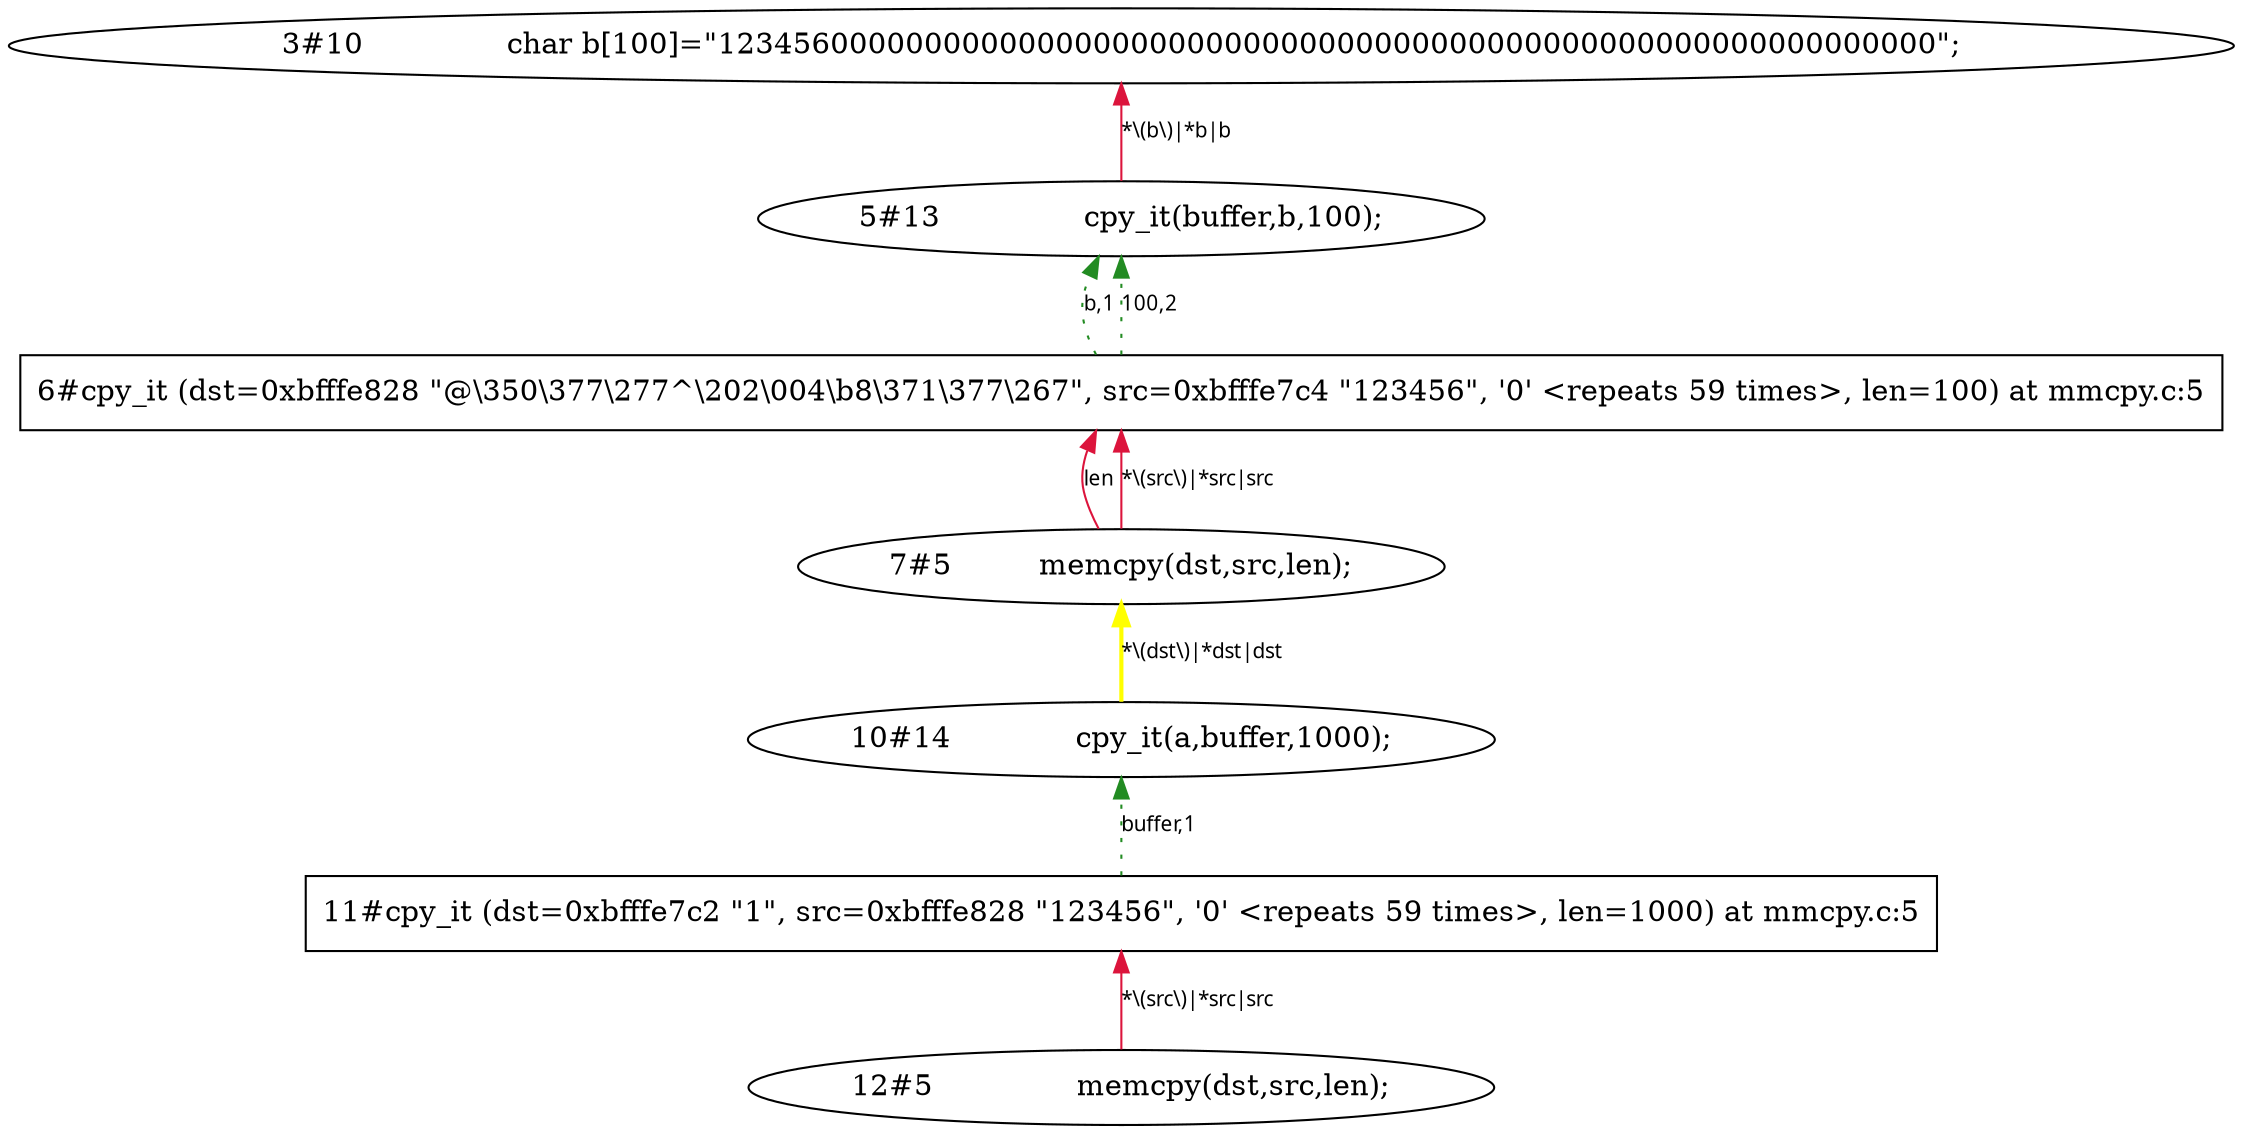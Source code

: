 digraph tiantgraph{
rankdir="BT";
"3#10		char b[100]=\"12345600000000000000000000000000000000000000000000000000000000000\";";
"5#13		cpy_it(buffer,b,100);";
"6#cpy_it (dst=0xbfffe828 \"@\\350\\377\\277^\\202\\004\\b8\\371\\377\\267\", src=0xbfffe7c4 \"123456\", '0' <repeats 59 times>, len=100) at mmcpy.c:5"[shape="record"];
"7#5		memcpy(dst,src,len);";
"10#14		cpy_it(a,buffer,1000);";
"11#cpy_it (dst=0xbfffe7c2 \"1\", src=0xbfffe828 \"123456\", '0' <repeats 59 times>, len=1000) at mmcpy.c:5"[shape="record"];
"12#5		memcpy(dst,src,len);";
edge [fontname = "Verdana", fontsize = 10, color="crimson", style="solid"];
"12#5		memcpy(dst,src,len);"->"11#cpy_it (dst=0xbfffe7c2 \"1\", src=0xbfffe828 \"123456\", '0' <repeats 59 times>, len=1000) at mmcpy.c:5"[label="*\\(src\\)|*src|src"];
"5#13		cpy_it(buffer,b,100);"->"3#10		char b[100]=\"12345600000000000000000000000000000000000000000000000000000000000\";"[label="*\\(b\\)|*b|b"];
"7#5		memcpy(dst,src,len);"->"6#cpy_it (dst=0xbfffe828 \"@\\350\\377\\277^\\202\\004\\b8\\371\\377\\267\", src=0xbfffe7c4 \"123456\", '0' <repeats 59 times>, len=100) at mmcpy.c:5"[label="len"];
"7#5		memcpy(dst,src,len);"->"6#cpy_it (dst=0xbfffe828 \"@\\350\\377\\277^\\202\\004\\b8\\371\\377\\267\", src=0xbfffe7c4 \"123456\", '0' <repeats 59 times>, len=100) at mmcpy.c:5"[label="*\\(src\\)|*src|src"];
"10#14		cpy_it(a,buffer,1000);"->"7#5		memcpy(dst,src,len);"[label="*\\(dst\\)|*dst|dst",style="bold", color="yellow"];
"11#cpy_it (dst=0xbfffe7c2 \"1\", src=0xbfffe828 \"123456\", '0' <repeats 59 times>, len=1000) at mmcpy.c:5"->"10#14		cpy_it(a,buffer,1000);"[label="buffer,1",style="dotted", color="forestgreen"];
"6#cpy_it (dst=0xbfffe828 \"@\\350\\377\\277^\\202\\004\\b8\\371\\377\\267\", src=0xbfffe7c4 \"123456\", '0' <repeats 59 times>, len=100) at mmcpy.c:5"->"5#13		cpy_it(buffer,b,100);"[label="b,1",style="dotted", color="forestgreen"];
"6#cpy_it (dst=0xbfffe828 \"@\\350\\377\\277^\\202\\004\\b8\\371\\377\\267\", src=0xbfffe7c4 \"123456\", '0' <repeats 59 times>, len=100) at mmcpy.c:5"->"5#13		cpy_it(buffer,b,100);"[label="100,2",style="dotted", color="forestgreen"];
}